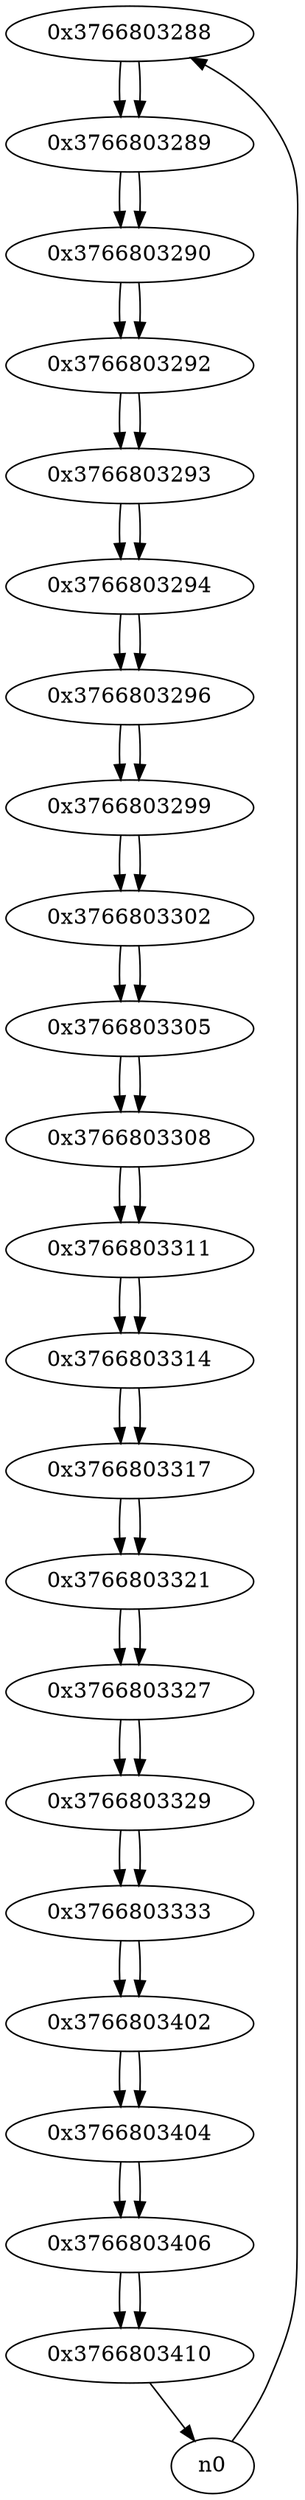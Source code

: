 digraph G{
/* nodes */
  n1 [label="0x3766803288"]
  n2 [label="0x3766803289"]
  n3 [label="0x3766803290"]
  n4 [label="0x3766803292"]
  n5 [label="0x3766803293"]
  n6 [label="0x3766803294"]
  n7 [label="0x3766803296"]
  n8 [label="0x3766803299"]
  n9 [label="0x3766803302"]
  n10 [label="0x3766803305"]
  n11 [label="0x3766803308"]
  n12 [label="0x3766803311"]
  n13 [label="0x3766803314"]
  n14 [label="0x3766803317"]
  n15 [label="0x3766803321"]
  n16 [label="0x3766803327"]
  n17 [label="0x3766803329"]
  n18 [label="0x3766803333"]
  n19 [label="0x3766803402"]
  n20 [label="0x3766803404"]
  n21 [label="0x3766803406"]
  n22 [label="0x3766803410"]
/* edges */
n1 -> n2;
n0 -> n1;
n2 -> n3;
n1 -> n2;
n3 -> n4;
n2 -> n3;
n4 -> n5;
n3 -> n4;
n5 -> n6;
n4 -> n5;
n6 -> n7;
n5 -> n6;
n7 -> n8;
n6 -> n7;
n8 -> n9;
n7 -> n8;
n9 -> n10;
n8 -> n9;
n10 -> n11;
n9 -> n10;
n11 -> n12;
n10 -> n11;
n12 -> n13;
n11 -> n12;
n13 -> n14;
n12 -> n13;
n14 -> n15;
n13 -> n14;
n15 -> n16;
n14 -> n15;
n16 -> n17;
n15 -> n16;
n17 -> n18;
n16 -> n17;
n18 -> n19;
n17 -> n18;
n19 -> n20;
n18 -> n19;
n20 -> n21;
n19 -> n20;
n21 -> n22;
n20 -> n21;
n22 -> n0;
n21 -> n22;
}
